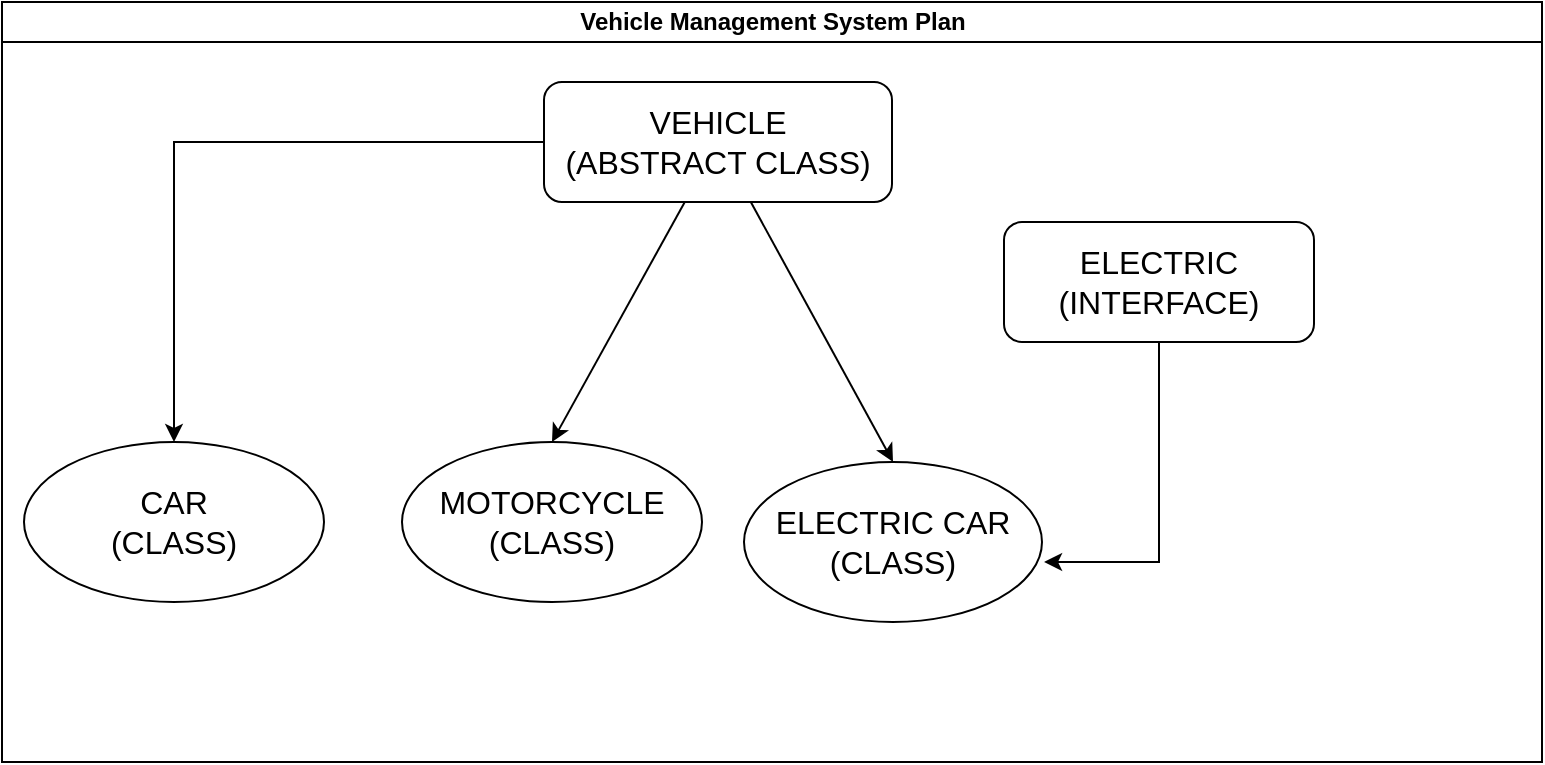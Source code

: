 <mxfile>
    <diagram id="prtHgNgQTEPvFCAcTncT" name="Page-1">
        <mxGraphModel dx="700" dy="519" grid="1" gridSize="10" guides="1" tooltips="1" connect="1" arrows="1" fold="1" page="1" pageScale="1" pageWidth="827" pageHeight="1169" math="0" shadow="0">
            <root>
                <mxCell id="0"/>
                <mxCell id="1" parent="0"/>
                <mxCell id="dNxyNK7c78bLwvsdeMH5-11" value="Vehicle Management System Plan" style="swimlane;html=1;startSize=20;horizontal=1;containerType=tree;glass=0;" parent="1" vertex="1">
                    <mxGeometry x="50" y="150" width="770" height="380" as="geometry"/>
                </mxCell>
                <mxCell id="R5_4vIjo6kMFrNbBY1Ef-10" style="edgeStyle=orthogonalEdgeStyle;rounded=0;orthogonalLoop=1;jettySize=auto;html=1;" parent="dNxyNK7c78bLwvsdeMH5-11" source="R5_4vIjo6kMFrNbBY1Ef-1" target="R5_4vIjo6kMFrNbBY1Ef-9" edge="1">
                    <mxGeometry relative="1" as="geometry"/>
                </mxCell>
                <mxCell id="2" style="edgeStyle=none;html=1;entryX=0.5;entryY=0;entryDx=0;entryDy=0;" edge="1" parent="dNxyNK7c78bLwvsdeMH5-11" source="R5_4vIjo6kMFrNbBY1Ef-1" target="R5_4vIjo6kMFrNbBY1Ef-14">
                    <mxGeometry relative="1" as="geometry"/>
                </mxCell>
                <mxCell id="7" style="edgeStyle=none;html=1;entryX=0.5;entryY=0;entryDx=0;entryDy=0;" edge="1" parent="dNxyNK7c78bLwvsdeMH5-11" source="R5_4vIjo6kMFrNbBY1Ef-1" target="R5_4vIjo6kMFrNbBY1Ef-11">
                    <mxGeometry relative="1" as="geometry"/>
                </mxCell>
                <mxCell id="R5_4vIjo6kMFrNbBY1Ef-1" value="&lt;font size=&quot;3&quot;&gt;VEHICLE&lt;/font&gt;&lt;div&gt;&lt;font size=&quot;3&quot;&gt;(ABSTRACT CLASS)&lt;/font&gt;&lt;/div&gt;" style="rounded=1;whiteSpace=wrap;html=1;" parent="dNxyNK7c78bLwvsdeMH5-11" vertex="1">
                    <mxGeometry x="271" y="40" width="174" height="60" as="geometry"/>
                </mxCell>
                <mxCell id="R5_4vIjo6kMFrNbBY1Ef-9" value="&lt;font size=&quot;3&quot;&gt;CAR&lt;/font&gt;&lt;div&gt;&lt;font size=&quot;3&quot;&gt;(CLASS)&lt;/font&gt;&lt;/div&gt;" style="ellipse;whiteSpace=wrap;html=1;" parent="dNxyNK7c78bLwvsdeMH5-11" vertex="1">
                    <mxGeometry x="11" y="220" width="150" height="80" as="geometry"/>
                </mxCell>
                <mxCell id="R5_4vIjo6kMFrNbBY1Ef-11" value="&lt;font size=&quot;3&quot;&gt;MOTORCYCLE&lt;/font&gt;&lt;div&gt;&lt;font size=&quot;3&quot;&gt;(CLASS)&lt;/font&gt;&lt;/div&gt;" style="ellipse;whiteSpace=wrap;html=1;" parent="dNxyNK7c78bLwvsdeMH5-11" vertex="1">
                    <mxGeometry x="200" y="220" width="150" height="80" as="geometry"/>
                </mxCell>
                <mxCell id="R5_4vIjo6kMFrNbBY1Ef-13" value="&lt;font size=&quot;3&quot;&gt;ELECTRIC&lt;/font&gt;&lt;div&gt;&lt;font size=&quot;3&quot;&gt;(INTERFACE)&lt;/font&gt;&lt;/div&gt;" style="rounded=1;whiteSpace=wrap;html=1;" parent="dNxyNK7c78bLwvsdeMH5-11" vertex="1">
                    <mxGeometry x="501" y="110" width="155" height="60" as="geometry"/>
                </mxCell>
                <mxCell id="R5_4vIjo6kMFrNbBY1Ef-14" value="&lt;font size=&quot;3&quot;&gt;ELECTRIC CAR&lt;/font&gt;&lt;div&gt;&lt;font size=&quot;3&quot;&gt;(CLASS)&lt;/font&gt;&lt;/div&gt;" style="ellipse;whiteSpace=wrap;html=1;" parent="dNxyNK7c78bLwvsdeMH5-11" vertex="1">
                    <mxGeometry x="371" y="230" width="149" height="80" as="geometry"/>
                </mxCell>
                <mxCell id="R5_4vIjo6kMFrNbBY1Ef-16" style="edgeStyle=orthogonalEdgeStyle;rounded=0;orthogonalLoop=1;jettySize=auto;html=1;entryX=1.007;entryY=0.625;entryDx=0;entryDy=0;entryPerimeter=0;" parent="dNxyNK7c78bLwvsdeMH5-11" source="R5_4vIjo6kMFrNbBY1Ef-13" target="R5_4vIjo6kMFrNbBY1Ef-14" edge="1">
                    <mxGeometry relative="1" as="geometry"/>
                </mxCell>
            </root>
        </mxGraphModel>
    </diagram>
</mxfile>